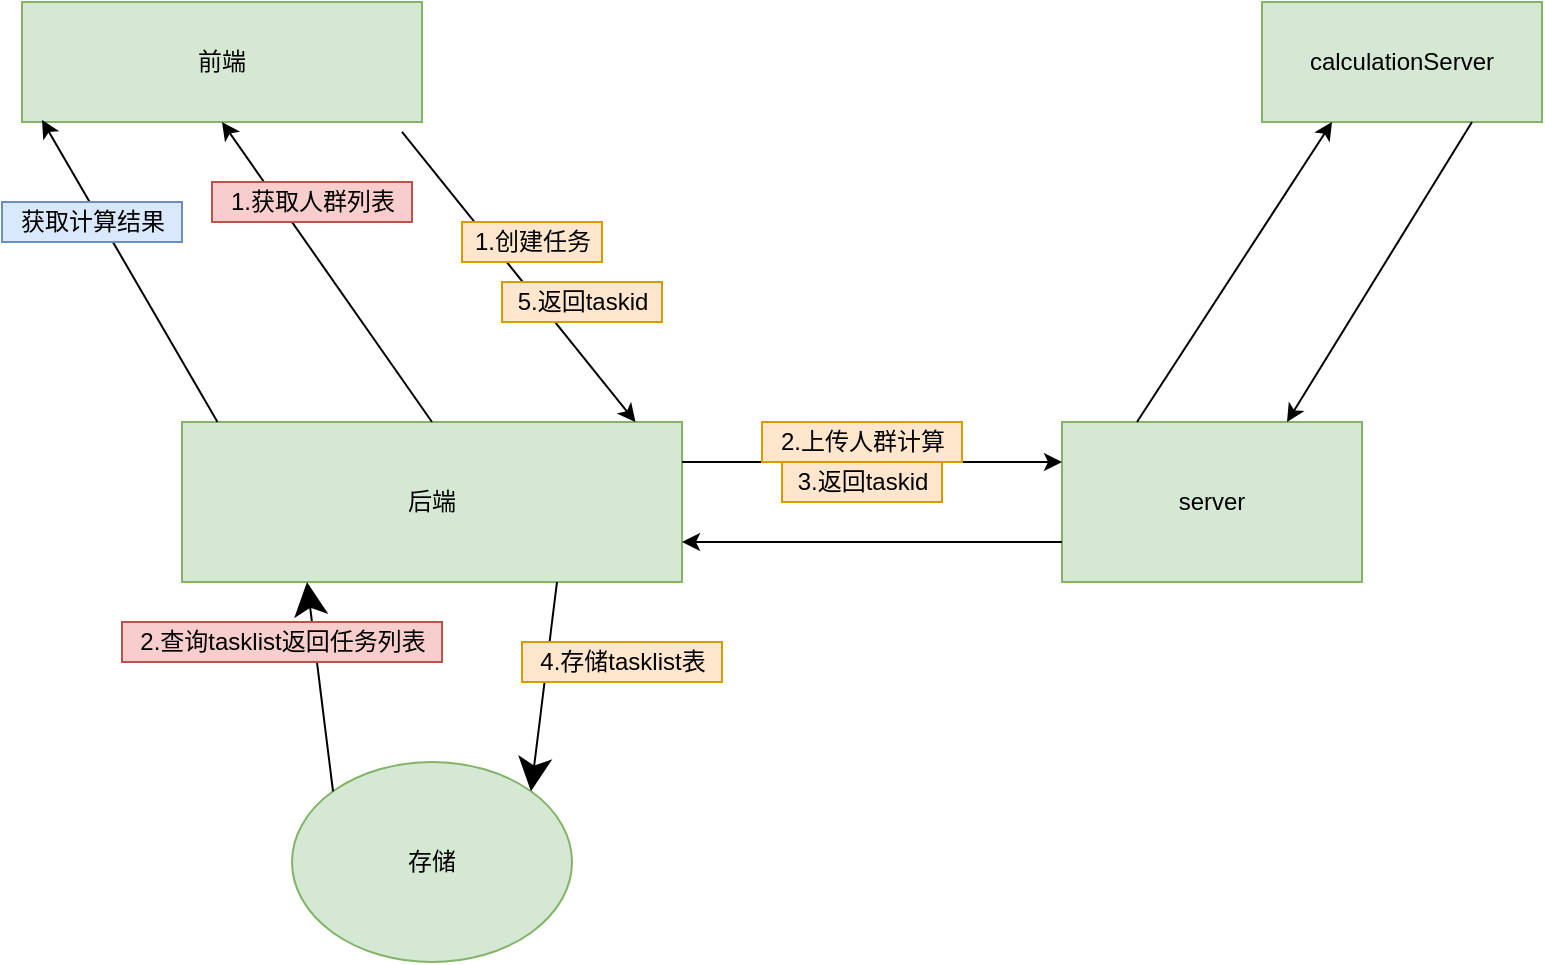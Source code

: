 <mxfile version="15.3.5" type="github">
  <diagram id="EKa7_gNf7zfb-kAgc2LX" name="Page-1">
    <mxGraphModel dx="1186" dy="661" grid="1" gridSize="10" guides="1" tooltips="1" connect="1" arrows="1" fold="1" page="1" pageScale="1" pageWidth="827" pageHeight="1169" math="0" shadow="0">
      <root>
        <mxCell id="0" />
        <mxCell id="1" parent="0" />
        <mxCell id="5jckf4sXhnyCD4tCLGnr-1" value="后端" style="rounded=0;whiteSpace=wrap;html=1;fillColor=#d5e8d4;strokeColor=#82b366;" parent="1" vertex="1">
          <mxGeometry x="120" y="240" width="250" height="80" as="geometry" />
        </mxCell>
        <mxCell id="5jckf4sXhnyCD4tCLGnr-2" value="server" style="rounded=0;whiteSpace=wrap;html=1;fillColor=#d5e8d4;strokeColor=#82b366;" parent="1" vertex="1">
          <mxGeometry x="560" y="240" width="150" height="80" as="geometry" />
        </mxCell>
        <mxCell id="5jckf4sXhnyCD4tCLGnr-3" value="calculationServer" style="rounded=0;whiteSpace=wrap;html=1;fillColor=#d5e8d4;strokeColor=#82b366;" parent="1" vertex="1">
          <mxGeometry x="660" y="30" width="140" height="60" as="geometry" />
        </mxCell>
        <mxCell id="5jckf4sXhnyCD4tCLGnr-4" value="前端" style="rounded=0;whiteSpace=wrap;html=1;fillColor=#d5e8d4;strokeColor=#82b366;" parent="1" vertex="1">
          <mxGeometry x="40" y="30" width="200" height="60" as="geometry" />
        </mxCell>
        <mxCell id="5jckf4sXhnyCD4tCLGnr-6" value="存储" style="ellipse;whiteSpace=wrap;html=1;fillColor=#d5e8d4;strokeColor=#82b366;" parent="1" vertex="1">
          <mxGeometry x="175" y="410" width="140" height="100" as="geometry" />
        </mxCell>
        <mxCell id="5jckf4sXhnyCD4tCLGnr-7" value="" style="endArrow=classic;html=1;entryX=0.907;entryY=0;entryDx=0;entryDy=0;entryPerimeter=0;exitX=0.95;exitY=1.083;exitDx=0;exitDy=0;exitPerimeter=0;" parent="1" source="5jckf4sXhnyCD4tCLGnr-4" target="5jckf4sXhnyCD4tCLGnr-1" edge="1">
          <mxGeometry width="50" height="50" relative="1" as="geometry">
            <mxPoint x="210" y="290" as="sourcePoint" />
            <mxPoint x="260" y="240" as="targetPoint" />
          </mxGeometry>
        </mxCell>
        <mxCell id="5jckf4sXhnyCD4tCLGnr-9" value="" style="endArrow=classic;html=1;exitX=0.071;exitY=0;exitDx=0;exitDy=0;entryX=0.05;entryY=0.983;entryDx=0;entryDy=0;exitPerimeter=0;entryPerimeter=0;" parent="1" source="5jckf4sXhnyCD4tCLGnr-1" target="5jckf4sXhnyCD4tCLGnr-4" edge="1">
          <mxGeometry width="50" height="50" relative="1" as="geometry">
            <mxPoint x="210" y="255" as="sourcePoint" />
            <mxPoint x="320" y="255" as="targetPoint" />
          </mxGeometry>
        </mxCell>
        <mxCell id="5jckf4sXhnyCD4tCLGnr-10" value="" style="endArrow=classic;html=1;exitX=1;exitY=0.25;exitDx=0;exitDy=0;entryX=0;entryY=0.25;entryDx=0;entryDy=0;" parent="1" source="5jckf4sXhnyCD4tCLGnr-1" target="5jckf4sXhnyCD4tCLGnr-2" edge="1">
          <mxGeometry width="50" height="50" relative="1" as="geometry">
            <mxPoint x="210" y="255" as="sourcePoint" />
            <mxPoint x="320" y="255" as="targetPoint" />
          </mxGeometry>
        </mxCell>
        <mxCell id="5jckf4sXhnyCD4tCLGnr-11" value="" style="endArrow=classic;html=1;exitX=0.25;exitY=0;exitDx=0;exitDy=0;entryX=0.25;entryY=1;entryDx=0;entryDy=0;" parent="1" source="5jckf4sXhnyCD4tCLGnr-2" target="5jckf4sXhnyCD4tCLGnr-3" edge="1">
          <mxGeometry width="50" height="50" relative="1" as="geometry">
            <mxPoint x="460" y="255" as="sourcePoint" />
            <mxPoint x="590" y="255" as="targetPoint" />
          </mxGeometry>
        </mxCell>
        <mxCell id="5jckf4sXhnyCD4tCLGnr-13" value="" style="endArrow=classic;html=1;exitX=0.75;exitY=1;exitDx=0;exitDy=0;entryX=0.75;entryY=0;entryDx=0;entryDy=0;" parent="1" source="5jckf4sXhnyCD4tCLGnr-3" target="5jckf4sXhnyCD4tCLGnr-2" edge="1">
          <mxGeometry width="50" height="50" relative="1" as="geometry">
            <mxPoint x="625" y="240" as="sourcePoint" />
            <mxPoint x="625" y="150" as="targetPoint" />
          </mxGeometry>
        </mxCell>
        <mxCell id="5jckf4sXhnyCD4tCLGnr-14" value="" style="endArrow=classic;html=1;exitX=0;exitY=0.75;exitDx=0;exitDy=0;entryX=1;entryY=0.75;entryDx=0;entryDy=0;" parent="1" source="5jckf4sXhnyCD4tCLGnr-2" target="5jckf4sXhnyCD4tCLGnr-1" edge="1">
          <mxGeometry width="50" height="50" relative="1" as="geometry">
            <mxPoint x="460" y="255" as="sourcePoint" />
            <mxPoint x="590" y="255" as="targetPoint" />
            <Array as="points">
              <mxPoint x="510" y="300" />
            </Array>
          </mxGeometry>
        </mxCell>
        <mxCell id="mhgw-0x8I8vTwFVpFLUy-2" value="1.创建任务" style="text;html=1;align=center;verticalAlign=middle;resizable=0;points=[];autosize=1;strokeColor=#d79b00;fillColor=#ffe6cc;" vertex="1" parent="1">
          <mxGeometry x="260" y="140" width="70" height="20" as="geometry" />
        </mxCell>
        <mxCell id="mhgw-0x8I8vTwFVpFLUy-3" value="" style="endArrow=classic;html=1;exitX=0.5;exitY=0;exitDx=0;exitDy=0;entryX=0.5;entryY=1;entryDx=0;entryDy=0;" edge="1" parent="1" source="5jckf4sXhnyCD4tCLGnr-1" target="5jckf4sXhnyCD4tCLGnr-4">
          <mxGeometry width="50" height="50" relative="1" as="geometry">
            <mxPoint x="298.94" y="240" as="sourcePoint" />
            <mxPoint x="170" y="90" as="targetPoint" />
          </mxGeometry>
        </mxCell>
        <mxCell id="mhgw-0x8I8vTwFVpFLUy-6" value="1.获取人群列表" style="text;html=1;align=center;verticalAlign=middle;resizable=0;points=[];autosize=1;strokeColor=#b85450;fillColor=#f8cecc;" vertex="1" parent="1">
          <mxGeometry x="135" y="120" width="100" height="20" as="geometry" />
        </mxCell>
        <mxCell id="mhgw-0x8I8vTwFVpFLUy-7" value="获取计算结果" style="text;html=1;align=center;verticalAlign=middle;resizable=0;points=[];autosize=1;strokeColor=#6c8ebf;fillColor=#dae8fc;" vertex="1" parent="1">
          <mxGeometry x="30" y="130" width="90" height="20" as="geometry" />
        </mxCell>
        <mxCell id="mhgw-0x8I8vTwFVpFLUy-9" value="2.上传人群计算" style="text;html=1;align=center;verticalAlign=middle;resizable=0;points=[];autosize=1;strokeColor=#d79b00;fillColor=#ffe6cc;" vertex="1" parent="1">
          <mxGeometry x="410" y="240" width="100" height="20" as="geometry" />
        </mxCell>
        <mxCell id="mhgw-0x8I8vTwFVpFLUy-10" value="3.返回taskid" style="text;html=1;align=center;verticalAlign=middle;resizable=0;points=[];autosize=1;strokeColor=#d79b00;fillColor=#ffe6cc;" vertex="1" parent="1">
          <mxGeometry x="420" y="260" width="80" height="20" as="geometry" />
        </mxCell>
        <mxCell id="mhgw-0x8I8vTwFVpFLUy-11" value="" style="endArrow=classic;html=1;startSize=14;endSize=14;sourcePerimeterSpacing=8;targetPerimeterSpacing=8;exitX=0.75;exitY=1;exitDx=0;exitDy=0;entryX=1;entryY=0;entryDx=0;entryDy=0;" edge="1" parent="1" source="5jckf4sXhnyCD4tCLGnr-1" target="5jckf4sXhnyCD4tCLGnr-6">
          <mxGeometry width="50" height="50" relative="1" as="geometry">
            <mxPoint x="150" y="450" as="sourcePoint" />
            <mxPoint x="200" y="400" as="targetPoint" />
          </mxGeometry>
        </mxCell>
        <mxCell id="mhgw-0x8I8vTwFVpFLUy-12" value="4.存储tasklist表" style="text;html=1;align=center;verticalAlign=middle;resizable=0;points=[];autosize=1;strokeColor=#d79b00;fillColor=#ffe6cc;" vertex="1" parent="1">
          <mxGeometry x="290" y="350" width="100" height="20" as="geometry" />
        </mxCell>
        <mxCell id="mhgw-0x8I8vTwFVpFLUy-13" value="5.返回taskid" style="text;html=1;align=center;verticalAlign=middle;resizable=0;points=[];autosize=1;strokeColor=#d79b00;fillColor=#ffe6cc;" vertex="1" parent="1">
          <mxGeometry x="280" y="170" width="80" height="20" as="geometry" />
        </mxCell>
        <mxCell id="mhgw-0x8I8vTwFVpFLUy-15" value="" style="endArrow=classic;html=1;startSize=14;endSize=14;sourcePerimeterSpacing=8;targetPerimeterSpacing=8;exitX=0;exitY=0;exitDx=0;exitDy=0;entryX=0.25;entryY=1;entryDx=0;entryDy=0;" edge="1" parent="1" source="5jckf4sXhnyCD4tCLGnr-6" target="5jckf4sXhnyCD4tCLGnr-1">
          <mxGeometry width="50" height="50" relative="1" as="geometry">
            <mxPoint x="350" y="310" as="sourcePoint" />
            <mxPoint x="400" y="260" as="targetPoint" />
          </mxGeometry>
        </mxCell>
        <mxCell id="mhgw-0x8I8vTwFVpFLUy-16" value="2.查询tasklist返回任务列表" style="text;html=1;align=center;verticalAlign=middle;resizable=0;points=[];autosize=1;strokeColor=#b85450;fillColor=#f8cecc;" vertex="1" parent="1">
          <mxGeometry x="90" y="340" width="160" height="20" as="geometry" />
        </mxCell>
      </root>
    </mxGraphModel>
  </diagram>
</mxfile>
